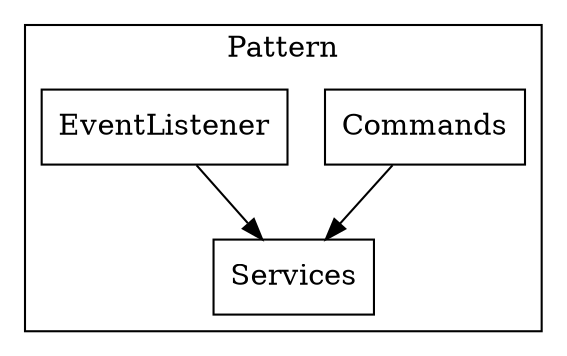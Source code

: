 digraph G {
  node [shape=box];
  subgraph clusterPattern {
    label = "Pattern";
    v1[label="Services"];
    v2[label="Commands"];
    v3[label="EventListener"];
    v2 -> v1;
    v3 -> v1;
  }
}